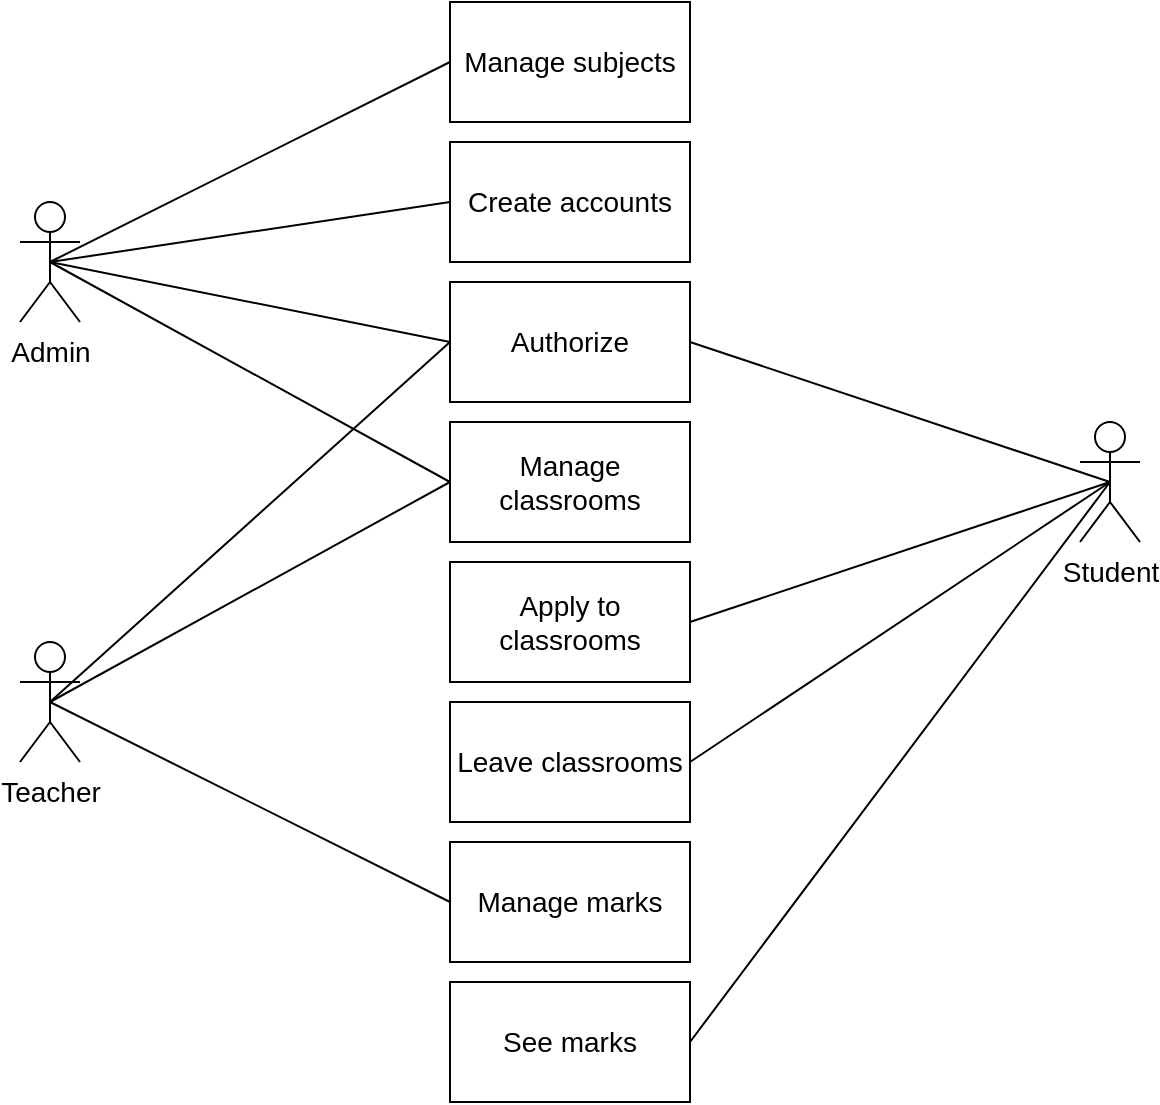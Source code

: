 <mxfile version="15.9.1" type="device" pages="2"><diagram id="AH7w5Aq96p9cUGyIJfoF" name="Usecase"><mxGraphModel dx="1043" dy="571" grid="1" gridSize="10" guides="1" tooltips="1" connect="1" arrows="1" fold="1" page="1" pageScale="1" pageWidth="850" pageHeight="1100" math="0" shadow="0"><root><mxCell id="0"/><mxCell id="1" parent="0"/><mxCell id="EGFN7egGPJY34ub4a-sf-1" value="Authorize" style="rounded=0;whiteSpace=wrap;html=1;fontSize=14;" vertex="1" parent="1"><mxGeometry x="335" y="150" width="120" height="60" as="geometry"/></mxCell><mxCell id="EGFN7egGPJY34ub4a-sf-4" style="rounded=0;orthogonalLoop=1;jettySize=auto;html=1;exitX=0.5;exitY=0.5;exitDx=0;exitDy=0;exitPerimeter=0;entryX=0;entryY=0.5;entryDx=0;entryDy=0;endArrow=none;endFill=0;fontSize=14;" edge="1" parent="1" source="EGFN7egGPJY34ub4a-sf-2" target="EGFN7egGPJY34ub4a-sf-1"><mxGeometry relative="1" as="geometry"/></mxCell><mxCell id="EGFN7egGPJY34ub4a-sf-10" style="edgeStyle=none;rounded=0;orthogonalLoop=1;jettySize=auto;html=1;exitX=0.5;exitY=0.5;exitDx=0;exitDy=0;exitPerimeter=0;entryX=0;entryY=0.5;entryDx=0;entryDy=0;endArrow=none;endFill=0;fontSize=14;" edge="1" parent="1" source="EGFN7egGPJY34ub4a-sf-2" target="EGFN7egGPJY34ub4a-sf-8"><mxGeometry relative="1" as="geometry"/></mxCell><mxCell id="EGFN7egGPJY34ub4a-sf-13" style="edgeStyle=none;rounded=0;orthogonalLoop=1;jettySize=auto;html=1;exitX=0.5;exitY=0.5;exitDx=0;exitDy=0;exitPerimeter=0;entryX=0;entryY=0.5;entryDx=0;entryDy=0;endArrow=none;endFill=0;fontSize=14;" edge="1" parent="1" source="EGFN7egGPJY34ub4a-sf-2" target="EGFN7egGPJY34ub4a-sf-12"><mxGeometry relative="1" as="geometry"/></mxCell><mxCell id="EGFN7egGPJY34ub4a-sf-15" style="edgeStyle=none;rounded=0;orthogonalLoop=1;jettySize=auto;html=1;exitX=0.5;exitY=0.5;exitDx=0;exitDy=0;exitPerimeter=0;entryX=0;entryY=0.5;entryDx=0;entryDy=0;endArrow=none;endFill=0;fontSize=14;" edge="1" parent="1" source="EGFN7egGPJY34ub4a-sf-2" target="EGFN7egGPJY34ub4a-sf-14"><mxGeometry relative="1" as="geometry"/></mxCell><mxCell id="EGFN7egGPJY34ub4a-sf-2" value="Admin" style="shape=umlActor;verticalLabelPosition=bottom;verticalAlign=top;html=1;outlineConnect=0;fontSize=14;" vertex="1" parent="1"><mxGeometry x="120" y="110" width="30" height="60" as="geometry"/></mxCell><mxCell id="EGFN7egGPJY34ub4a-sf-6" style="edgeStyle=none;rounded=0;orthogonalLoop=1;jettySize=auto;html=1;exitX=0.5;exitY=0.5;exitDx=0;exitDy=0;exitPerimeter=0;entryX=1;entryY=0.5;entryDx=0;entryDy=0;endArrow=none;endFill=0;fontSize=14;" edge="1" parent="1" source="EGFN7egGPJY34ub4a-sf-3" target="EGFN7egGPJY34ub4a-sf-1"><mxGeometry relative="1" as="geometry"/></mxCell><mxCell id="EGFN7egGPJY34ub4a-sf-11" style="edgeStyle=none;rounded=0;orthogonalLoop=1;jettySize=auto;html=1;exitX=0.5;exitY=0.5;exitDx=0;exitDy=0;exitPerimeter=0;entryX=1;entryY=0.5;entryDx=0;entryDy=0;endArrow=none;endFill=0;fontSize=14;" edge="1" parent="1" source="EGFN7egGPJY34ub4a-sf-3" target="EGFN7egGPJY34ub4a-sf-9"><mxGeometry relative="1" as="geometry"/></mxCell><mxCell id="EGFN7egGPJY34ub4a-sf-24" style="edgeStyle=none;rounded=0;orthogonalLoop=1;jettySize=auto;html=1;exitX=0.5;exitY=0.5;exitDx=0;exitDy=0;exitPerimeter=0;entryX=1;entryY=0.5;entryDx=0;entryDy=0;endArrow=none;endFill=0;fontSize=14;" edge="1" parent="1" source="EGFN7egGPJY34ub4a-sf-3" target="EGFN7egGPJY34ub4a-sf-23"><mxGeometry relative="1" as="geometry"/></mxCell><mxCell id="EGFN7egGPJY34ub4a-sf-26" style="edgeStyle=none;rounded=0;orthogonalLoop=1;jettySize=auto;html=1;exitX=0.5;exitY=0.5;exitDx=0;exitDy=0;exitPerimeter=0;entryX=1;entryY=0.5;entryDx=0;entryDy=0;endArrow=none;endFill=0;fontSize=14;" edge="1" parent="1" source="EGFN7egGPJY34ub4a-sf-3" target="EGFN7egGPJY34ub4a-sf-25"><mxGeometry relative="1" as="geometry"/></mxCell><mxCell id="EGFN7egGPJY34ub4a-sf-3" value="Student" style="shape=umlActor;verticalLabelPosition=bottom;verticalAlign=top;html=1;outlineConnect=0;fontSize=14;" vertex="1" parent="1"><mxGeometry x="650" y="220" width="30" height="60" as="geometry"/></mxCell><mxCell id="EGFN7egGPJY34ub4a-sf-8" value="Manage classrooms" style="rounded=0;whiteSpace=wrap;html=1;fontSize=14;" vertex="1" parent="1"><mxGeometry x="335" y="220" width="120" height="60" as="geometry"/></mxCell><mxCell id="EGFN7egGPJY34ub4a-sf-9" value="Apply to classrooms" style="rounded=0;whiteSpace=wrap;html=1;fontSize=14;" vertex="1" parent="1"><mxGeometry x="335" y="290" width="120" height="60" as="geometry"/></mxCell><mxCell id="EGFN7egGPJY34ub4a-sf-12" value="Create accounts" style="rounded=0;whiteSpace=wrap;html=1;fontSize=14;" vertex="1" parent="1"><mxGeometry x="335" y="80" width="120" height="60" as="geometry"/></mxCell><mxCell id="EGFN7egGPJY34ub4a-sf-14" value="Manage subjects" style="rounded=0;whiteSpace=wrap;html=1;fontSize=14;" vertex="1" parent="1"><mxGeometry x="335" y="10" width="120" height="60" as="geometry"/></mxCell><mxCell id="EGFN7egGPJY34ub4a-sf-16" value="Manage marks" style="rounded=0;whiteSpace=wrap;html=1;fontSize=14;" vertex="1" parent="1"><mxGeometry x="335" y="430" width="120" height="60" as="geometry"/></mxCell><mxCell id="EGFN7egGPJY34ub4a-sf-20" style="edgeStyle=none;rounded=0;orthogonalLoop=1;jettySize=auto;html=1;exitX=0.5;exitY=0.5;exitDx=0;exitDy=0;exitPerimeter=0;entryX=0;entryY=0.5;entryDx=0;entryDy=0;endArrow=none;endFill=0;fontSize=14;" edge="1" parent="1" source="EGFN7egGPJY34ub4a-sf-17" target="EGFN7egGPJY34ub4a-sf-16"><mxGeometry relative="1" as="geometry"/></mxCell><mxCell id="EGFN7egGPJY34ub4a-sf-21" style="edgeStyle=none;rounded=0;orthogonalLoop=1;jettySize=auto;html=1;exitX=0.5;exitY=0.5;exitDx=0;exitDy=0;exitPerimeter=0;entryX=0;entryY=0.5;entryDx=0;entryDy=0;endArrow=none;endFill=0;fontSize=14;" edge="1" parent="1" source="EGFN7egGPJY34ub4a-sf-17" target="EGFN7egGPJY34ub4a-sf-1"><mxGeometry relative="1" as="geometry"/></mxCell><mxCell id="EGFN7egGPJY34ub4a-sf-22" style="edgeStyle=none;rounded=0;orthogonalLoop=1;jettySize=auto;html=1;exitX=0.5;exitY=0.5;exitDx=0;exitDy=0;exitPerimeter=0;entryX=0;entryY=0.5;entryDx=0;entryDy=0;endArrow=none;endFill=0;fontSize=14;" edge="1" parent="1" source="EGFN7egGPJY34ub4a-sf-17" target="EGFN7egGPJY34ub4a-sf-8"><mxGeometry relative="1" as="geometry"/></mxCell><mxCell id="EGFN7egGPJY34ub4a-sf-17" value="Teacher" style="shape=umlActor;verticalLabelPosition=bottom;verticalAlign=top;html=1;outlineConnect=0;fontSize=14;" vertex="1" parent="1"><mxGeometry x="120" y="330" width="30" height="60" as="geometry"/></mxCell><mxCell id="EGFN7egGPJY34ub4a-sf-23" value="Leave classrooms" style="rounded=0;whiteSpace=wrap;html=1;fontSize=14;" vertex="1" parent="1"><mxGeometry x="335" y="360" width="120" height="60" as="geometry"/></mxCell><mxCell id="EGFN7egGPJY34ub4a-sf-25" value="See marks" style="rounded=0;whiteSpace=wrap;html=1;fontSize=14;" vertex="1" parent="1"><mxGeometry x="335" y="500" width="120" height="60" as="geometry"/></mxCell></root></mxGraphModel></diagram><diagram id="pPxAb15gJP4YLCrS3JAK" name="ERD"><mxGraphModel dx="1117" dy="611" grid="1" gridSize="10" guides="1" tooltips="1" connect="1" arrows="1" fold="1" page="1" pageScale="1" pageWidth="850" pageHeight="1100" math="0" shadow="0"><root><mxCell id="498lmC8vUljL6oUzgPvH-0"/><mxCell id="498lmC8vUljL6oUzgPvH-1" parent="498lmC8vUljL6oUzgPvH-0"/><mxCell id="498lmC8vUljL6oUzgPvH-8" style="edgeStyle=orthogonalEdgeStyle;rounded=0;orthogonalLoop=1;jettySize=auto;html=1;exitX=1;exitY=0.5;exitDx=0;exitDy=0;entryX=0;entryY=0.5;entryDx=0;entryDy=0;endArrow=none;endFill=0;fontSize=14;" edge="1" parent="498lmC8vUljL6oUzgPvH-1" source="498lmC8vUljL6oUzgPvH-21" target="498lmC8vUljL6oUzgPvH-3"><mxGeometry relative="1" as="geometry"/></mxCell><mxCell id="498lmC8vUljL6oUzgPvH-17" style="edgeStyle=orthogonalEdgeStyle;rounded=0;orthogonalLoop=1;jettySize=auto;html=1;entryX=0.5;entryY=0;entryDx=0;entryDy=0;endArrow=none;endFill=0;exitX=0.5;exitY=1;exitDx=0;exitDy=0;fontSize=14;" edge="1" parent="498lmC8vUljL6oUzgPvH-1" source="498lmC8vUljL6oUzgPvH-23" target="498lmC8vUljL6oUzgPvH-16"><mxGeometry relative="1" as="geometry"><mxPoint x="250" y="180" as="sourcePoint"/></mxGeometry></mxCell><mxCell id="498lmC8vUljL6oUzgPvH-24" style="edgeStyle=orthogonalEdgeStyle;rounded=0;orthogonalLoop=1;jettySize=auto;html=1;exitX=0.5;exitY=1;exitDx=0;exitDy=0;entryX=0.5;entryY=0;entryDx=0;entryDy=0;endArrow=none;endFill=0;fontSize=14;" edge="1" parent="498lmC8vUljL6oUzgPvH-1" source="498lmC8vUljL6oUzgPvH-2" target="498lmC8vUljL6oUzgPvH-23"><mxGeometry relative="1" as="geometry"/></mxCell><mxCell id="498lmC8vUljL6oUzgPvH-2" value="Account" style="rounded=0;whiteSpace=wrap;html=1;fontSize=14;" vertex="1" parent="498lmC8vUljL6oUzgPvH-1"><mxGeometry x="200" y="50" width="120" height="60" as="geometry"/></mxCell><mxCell id="498lmC8vUljL6oUzgPvH-11" style="edgeStyle=orthogonalEdgeStyle;rounded=0;orthogonalLoop=1;jettySize=auto;html=1;exitX=0.5;exitY=1;exitDx=0;exitDy=0;entryX=0.5;entryY=0;entryDx=0;entryDy=0;endArrow=ERmany;endFill=0;fontSize=14;" edge="1" parent="498lmC8vUljL6oUzgPvH-1" source="498lmC8vUljL6oUzgPvH-12" target="498lmC8vUljL6oUzgPvH-4"><mxGeometry relative="1" as="geometry"/></mxCell><mxCell id="498lmC8vUljL6oUzgPvH-3" value="Student" style="rounded=0;whiteSpace=wrap;html=1;fontSize=14;" vertex="1" parent="498lmC8vUljL6oUzgPvH-1"><mxGeometry x="480" y="50" width="120" height="60" as="geometry"/></mxCell><mxCell id="498lmC8vUljL6oUzgPvH-4" value="Classroom" style="rounded=0;whiteSpace=wrap;html=1;fontSize=14;" vertex="1" parent="498lmC8vUljL6oUzgPvH-1"><mxGeometry x="480" y="430" width="120" height="60" as="geometry"/></mxCell><mxCell id="498lmC8vUljL6oUzgPvH-10" style="edgeStyle=orthogonalEdgeStyle;rounded=0;orthogonalLoop=1;jettySize=auto;html=1;endArrow=ERmany;endFill=0;entryX=0;entryY=0.5;entryDx=0;entryDy=0;exitX=1;exitY=0.5;exitDx=0;exitDy=0;fontSize=14;" edge="1" parent="498lmC8vUljL6oUzgPvH-1" source="498lmC8vUljL6oUzgPvH-26" target="498lmC8vUljL6oUzgPvH-4"><mxGeometry relative="1" as="geometry"><mxPoint x="380" y="480" as="sourcePoint"/><mxPoint x="460" y="460" as="targetPoint"/></mxGeometry></mxCell><mxCell id="498lmC8vUljL6oUzgPvH-27" style="edgeStyle=orthogonalEdgeStyle;rounded=0;orthogonalLoop=1;jettySize=auto;html=1;exitX=1;exitY=0.5;exitDx=0;exitDy=0;entryX=0;entryY=0.5;entryDx=0;entryDy=0;endArrow=none;endFill=0;fontSize=14;" edge="1" parent="498lmC8vUljL6oUzgPvH-1" source="498lmC8vUljL6oUzgPvH-6" target="498lmC8vUljL6oUzgPvH-26"><mxGeometry relative="1" as="geometry"/></mxCell><mxCell id="498lmC8vUljL6oUzgPvH-6" value="Subject" style="rounded=0;whiteSpace=wrap;html=1;fontSize=14;" vertex="1" parent="498lmC8vUljL6oUzgPvH-1"><mxGeometry x="200" y="430" width="120" height="60" as="geometry"/></mxCell><mxCell id="498lmC8vUljL6oUzgPvH-13" style="edgeStyle=orthogonalEdgeStyle;rounded=0;orthogonalLoop=1;jettySize=auto;html=1;exitX=0.5;exitY=0;exitDx=0;exitDy=0;entryX=0.5;entryY=1;entryDx=0;entryDy=0;endArrow=ERmany;endFill=0;fontSize=14;" edge="1" parent="498lmC8vUljL6oUzgPvH-1" source="498lmC8vUljL6oUzgPvH-12" target="498lmC8vUljL6oUzgPvH-3"><mxGeometry relative="1" as="geometry"/></mxCell><mxCell id="498lmC8vUljL6oUzgPvH-15" style="edgeStyle=orthogonalEdgeStyle;rounded=0;orthogonalLoop=1;jettySize=auto;html=1;exitX=0;exitY=0.5;exitDx=0;exitDy=0;entryX=1;entryY=0.5;entryDx=0;entryDy=0;endArrow=none;endFill=0;fontSize=14;" edge="1" parent="498lmC8vUljL6oUzgPvH-1" source="498lmC8vUljL6oUzgPvH-12" target="498lmC8vUljL6oUzgPvH-14"><mxGeometry relative="1" as="geometry"/></mxCell><mxCell id="498lmC8vUljL6oUzgPvH-12" value="register" style="rhombus;whiteSpace=wrap;html=1;fontSize=14;" vertex="1" parent="498lmC8vUljL6oUzgPvH-1"><mxGeometry x="500" y="170" width="80" height="80" as="geometry"/></mxCell><mxCell id="498lmC8vUljL6oUzgPvH-14" value="Marks" style="ellipse;whiteSpace=wrap;html=1;fontSize=14;" vertex="1" parent="498lmC8vUljL6oUzgPvH-1"><mxGeometry x="350" y="185" width="100" height="50" as="geometry"/></mxCell><mxCell id="498lmC8vUljL6oUzgPvH-18" style="edgeStyle=orthogonalEdgeStyle;rounded=0;orthogonalLoop=1;jettySize=auto;html=1;exitX=1;exitY=0.5;exitDx=0;exitDy=0;entryX=0.25;entryY=0;entryDx=0;entryDy=0;endArrow=ERmany;endFill=0;fontSize=14;" edge="1" parent="498lmC8vUljL6oUzgPvH-1" source="498lmC8vUljL6oUzgPvH-19" target="498lmC8vUljL6oUzgPvH-4"><mxGeometry relative="1" as="geometry"/></mxCell><mxCell id="498lmC8vUljL6oUzgPvH-20" style="edgeStyle=orthogonalEdgeStyle;rounded=0;orthogonalLoop=1;jettySize=auto;html=1;exitX=1;exitY=0.5;exitDx=0;exitDy=0;entryX=0;entryY=0.5;entryDx=0;entryDy=0;endArrow=none;endFill=0;fontSize=14;" edge="1" parent="498lmC8vUljL6oUzgPvH-1" source="498lmC8vUljL6oUzgPvH-16" target="498lmC8vUljL6oUzgPvH-19"><mxGeometry relative="1" as="geometry"/></mxCell><mxCell id="498lmC8vUljL6oUzgPvH-16" value="Teacher" style="rounded=0;whiteSpace=wrap;html=1;fontSize=14;" vertex="1" parent="498lmC8vUljL6oUzgPvH-1"><mxGeometry x="200" y="290" width="120" height="60" as="geometry"/></mxCell><mxCell id="498lmC8vUljL6oUzgPvH-19" value="onboard" style="rhombus;whiteSpace=wrap;html=1;fontSize=14;" vertex="1" parent="498lmC8vUljL6oUzgPvH-1"><mxGeometry x="360" y="280" width="80" height="80" as="geometry"/></mxCell><mxCell id="498lmC8vUljL6oUzgPvH-22" style="edgeStyle=orthogonalEdgeStyle;rounded=0;orthogonalLoop=1;jettySize=auto;html=1;exitX=0;exitY=0.5;exitDx=0;exitDy=0;entryX=1;entryY=0.5;entryDx=0;entryDy=0;endArrow=none;endFill=0;fontSize=14;" edge="1" parent="498lmC8vUljL6oUzgPvH-1" source="498lmC8vUljL6oUzgPvH-21" target="498lmC8vUljL6oUzgPvH-2"><mxGeometry relative="1" as="geometry"/></mxCell><mxCell id="498lmC8vUljL6oUzgPvH-21" value="assign" style="rhombus;whiteSpace=wrap;html=1;fontSize=14;" vertex="1" parent="498lmC8vUljL6oUzgPvH-1"><mxGeometry x="360" y="40" width="80" height="80" as="geometry"/></mxCell><mxCell id="498lmC8vUljL6oUzgPvH-23" value="assign" style="rhombus;whiteSpace=wrap;html=1;fontSize=14;" vertex="1" parent="498lmC8vUljL6oUzgPvH-1"><mxGeometry x="220" y="160" width="80" height="80" as="geometry"/></mxCell><mxCell id="498lmC8vUljL6oUzgPvH-26" value="belong to" style="rhombus;whiteSpace=wrap;html=1;fontSize=14;" vertex="1" parent="498lmC8vUljL6oUzgPvH-1"><mxGeometry x="360" y="420" width="80" height="80" as="geometry"/></mxCell></root></mxGraphModel></diagram></mxfile>
